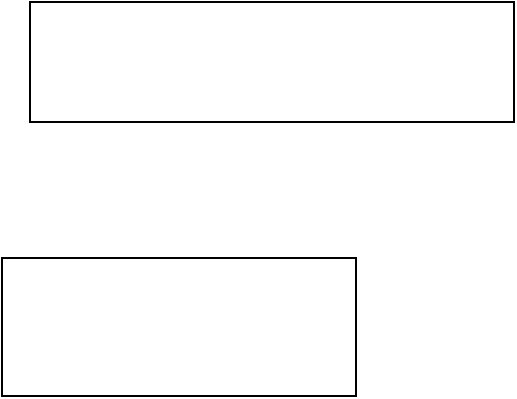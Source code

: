 <mxfile version="22.1.3" type="github">
  <diagram name="第 1 页" id="jPokO9vm6nNQa8gwOQ2t">
    <mxGraphModel dx="905" dy="955" grid="0" gridSize="10" guides="1" tooltips="1" connect="1" arrows="1" fold="1" page="0" pageScale="1" pageWidth="827" pageHeight="1169" math="0" shadow="0">
      <root>
        <mxCell id="0" />
        <mxCell id="1" parent="0" />
        <mxCell id="T-DfilUAw2h0rlvRW1lD-6" value="" style="rounded=0;whiteSpace=wrap;html=1;fontSize=16;" vertex="1" parent="1">
          <mxGeometry x="-87" y="124" width="177" height="69" as="geometry" />
        </mxCell>
        <mxCell id="T-DfilUAw2h0rlvRW1lD-7" value="" style="rounded=0;whiteSpace=wrap;html=1;fontSize=16;" vertex="1" parent="1">
          <mxGeometry x="-73" y="-4" width="242" height="60" as="geometry" />
        </mxCell>
      </root>
    </mxGraphModel>
  </diagram>
</mxfile>
